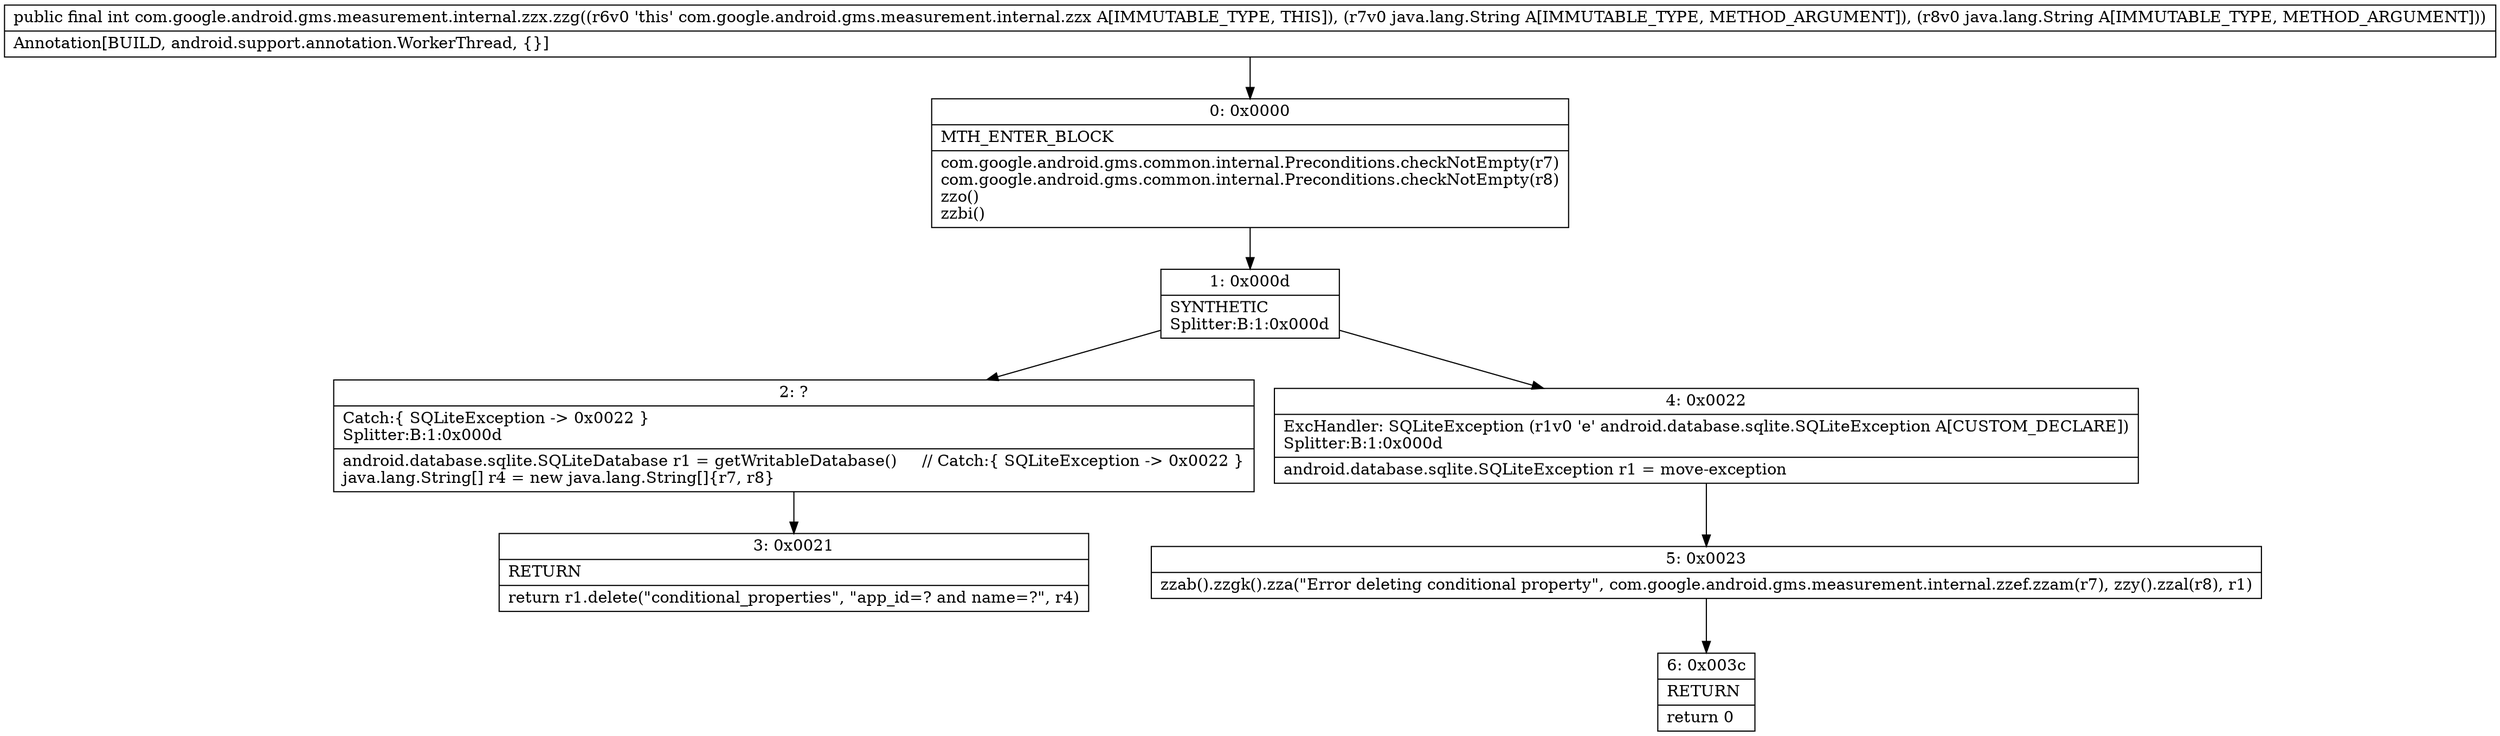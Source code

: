 digraph "CFG forcom.google.android.gms.measurement.internal.zzx.zzg(Ljava\/lang\/String;Ljava\/lang\/String;)I" {
Node_0 [shape=record,label="{0\:\ 0x0000|MTH_ENTER_BLOCK\l|com.google.android.gms.common.internal.Preconditions.checkNotEmpty(r7)\lcom.google.android.gms.common.internal.Preconditions.checkNotEmpty(r8)\lzzo()\lzzbi()\l}"];
Node_1 [shape=record,label="{1\:\ 0x000d|SYNTHETIC\lSplitter:B:1:0x000d\l}"];
Node_2 [shape=record,label="{2\:\ ?|Catch:\{ SQLiteException \-\> 0x0022 \}\lSplitter:B:1:0x000d\l|android.database.sqlite.SQLiteDatabase r1 = getWritableDatabase()     \/\/ Catch:\{ SQLiteException \-\> 0x0022 \}\ljava.lang.String[] r4 = new java.lang.String[]\{r7, r8\}\l}"];
Node_3 [shape=record,label="{3\:\ 0x0021|RETURN\l|return r1.delete(\"conditional_properties\", \"app_id=? and name=?\", r4)\l}"];
Node_4 [shape=record,label="{4\:\ 0x0022|ExcHandler: SQLiteException (r1v0 'e' android.database.sqlite.SQLiteException A[CUSTOM_DECLARE])\lSplitter:B:1:0x000d\l|android.database.sqlite.SQLiteException r1 = move\-exception\l}"];
Node_5 [shape=record,label="{5\:\ 0x0023|zzab().zzgk().zza(\"Error deleting conditional property\", com.google.android.gms.measurement.internal.zzef.zzam(r7), zzy().zzal(r8), r1)\l}"];
Node_6 [shape=record,label="{6\:\ 0x003c|RETURN\l|return 0\l}"];
MethodNode[shape=record,label="{public final int com.google.android.gms.measurement.internal.zzx.zzg((r6v0 'this' com.google.android.gms.measurement.internal.zzx A[IMMUTABLE_TYPE, THIS]), (r7v0 java.lang.String A[IMMUTABLE_TYPE, METHOD_ARGUMENT]), (r8v0 java.lang.String A[IMMUTABLE_TYPE, METHOD_ARGUMENT]))  | Annotation[BUILD, android.support.annotation.WorkerThread, \{\}]\l}"];
MethodNode -> Node_0;
Node_0 -> Node_1;
Node_1 -> Node_2;
Node_1 -> Node_4;
Node_2 -> Node_3;
Node_4 -> Node_5;
Node_5 -> Node_6;
}

